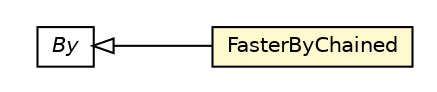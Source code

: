#!/usr/local/bin/dot
#
# Class diagram 
# Generated by UMLGraph version R5_6-24-gf6e263 (http://www.umlgraph.org/)
#

digraph G {
	edge [fontname="Helvetica",fontsize=10,labelfontname="Helvetica",labelfontsize=10];
	node [fontname="Helvetica",fontsize=10,shape=plaintext];
	nodesep=0.25;
	ranksep=0.5;
	rankdir=LR;
	// org.senchalabs.gwt.gwtdriver.by.FasterByChained
	c360 [label=<<table title="org.senchalabs.gwt.gwtdriver.by.FasterByChained" border="0" cellborder="1" cellspacing="0" cellpadding="2" port="p" bgcolor="lemonChiffon" href="./FasterByChained.html">
		<tr><td><table border="0" cellspacing="0" cellpadding="1">
<tr><td align="center" balign="center"> FasterByChained </td></tr>
		</table></td></tr>
		</table>>, URL="./FasterByChained.html", fontname="Helvetica", fontcolor="black", fontsize=10.0];
	//org.senchalabs.gwt.gwtdriver.by.FasterByChained extends org.openqa.selenium.By
	c382:p -> c360:p [dir=back,arrowtail=empty];
	// org.openqa.selenium.By
	c382 [label=<<table title="org.openqa.selenium.By" border="0" cellborder="1" cellspacing="0" cellpadding="2" port="p" href="http://selenium.googlecode.com/svn/trunk/docs/api/java/org/openqa/selenium/By.html">
		<tr><td><table border="0" cellspacing="0" cellpadding="1">
<tr><td align="center" balign="center"><font face="Helvetica-Oblique"> By </font></td></tr>
		</table></td></tr>
		</table>>, URL="http://selenium.googlecode.com/svn/trunk/docs/api/java/org/openqa/selenium/By.html", fontname="Helvetica", fontcolor="black", fontsize=10.0];
}

